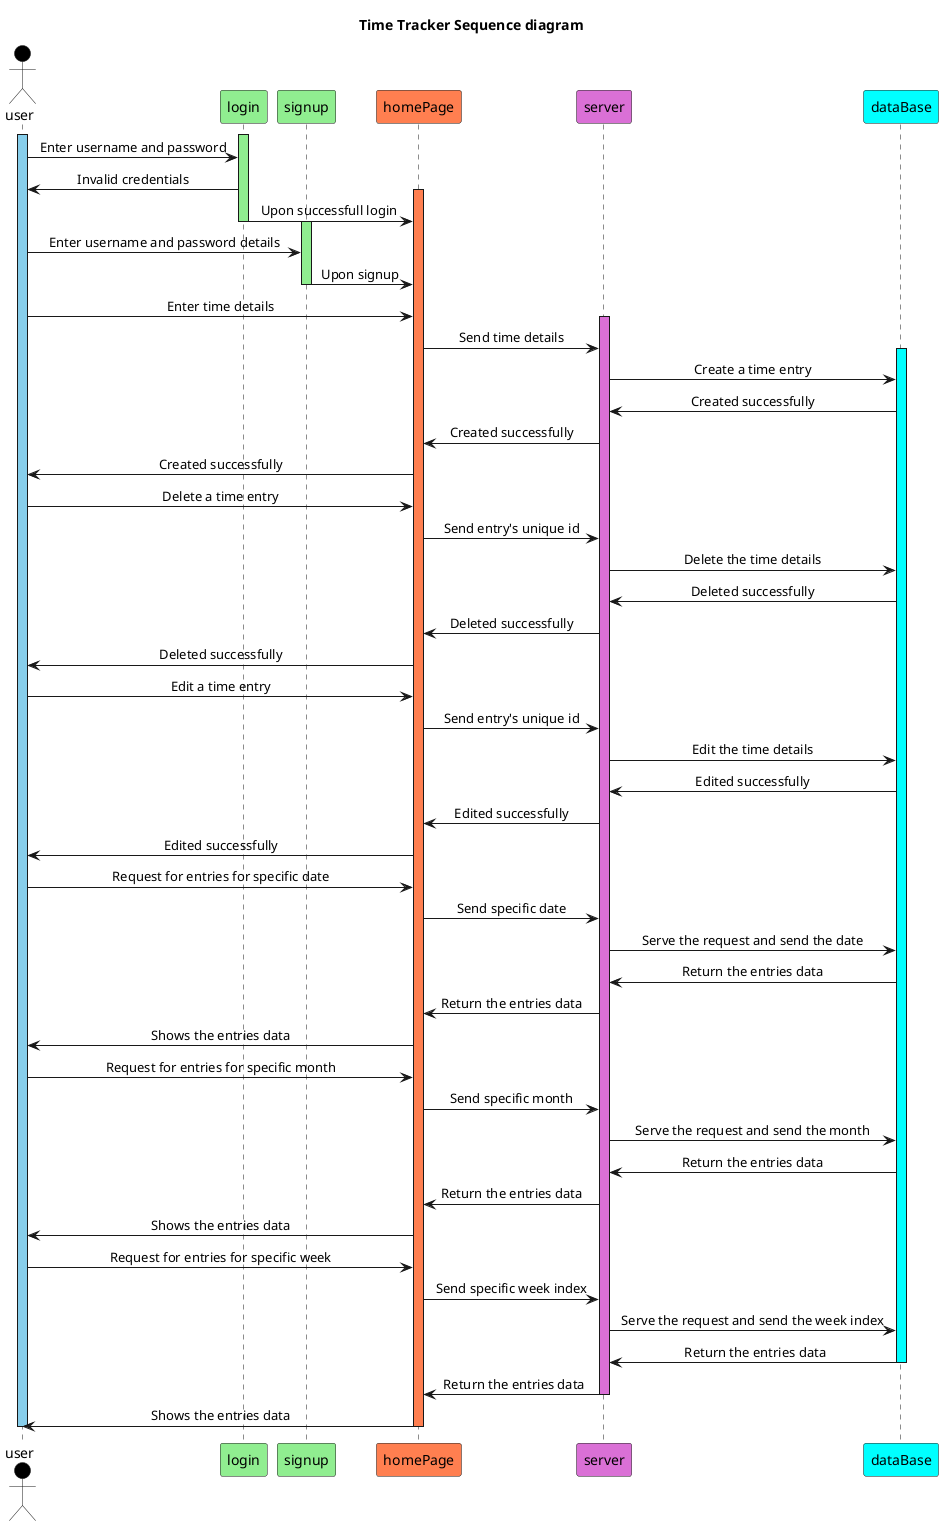 @startuml

title Time Tracker Sequence diagram
skinparam sequenceMessageAlign center

actor user #Black

participant login #LightGreen
participant signup #LightGreen
participant homePage #Coral
participant server #Orchid
participant dataBase #Cyan

activate user #SkyBlue

' Login
activate login #LightGreen
user -> login : Enter username and password
login -> user :  Invalid credentials
activate homePage #Coral
login -> homePage : Upon successfull login
deactivate login

' Signup
activate signup #LightGreen
user -> signup : Enter username and password details
signup -> homePage : Upon signup
deactivate signup

' Create a time entry
user -> homePage : Enter time details
activate server #Orchid
homePage -> server : Send time details
activate dataBase #Cyan
server -> dataBase : Create a time entry

dataBase -> server : Created successfully
server -> homePage : Created successfully
homePage -> user : Created successfully

' Delete a time entry
user -> homePage : Delete a time entry
homePage -> server : Send entry's unique id
server -> dataBase : Delete the time details

dataBase -> server : Deleted successfully
server -> homePage : Deleted successfully
homePage -> user : Deleted successfully

' Edit a time entry
user -> homePage : Edit a time entry
homePage -> server : Send entry's unique id
server -> dataBase : Edit the time details

dataBase -> server : Edited successfully
server -> homePage : Edited successfully
homePage -> user : Edited successfully

' Get entries filtered by date
user -> homePage : Request for entries for specific date
homePage -> server : Send specific date
server -> dataBase : Serve the request and send the date

dataBase -> server : Return the entries data
server -> homePage : Return the entries data
homePage -> user : Shows the entries data

' Get entries filtered by particular month
user -> homePage : Request for entries for specific month
homePage -> server : Send specific month
server -> dataBase : Serve the request and send the month

dataBase -> server : Return the entries data
server -> homePage : Return the entries data
homePage -> user : Shows the entries data

' Get entries filtered by particular week
user -> homePage : Request for entries for specific week
homePage -> server : Send specific week index
server -> dataBase : Serve the request and send the week index

dataBase -> server : Return the entries data
deactivate dataBase
server -> homePage : Return the entries data
deactivate server
homePage -> user : Shows the entries data

deactivate homePage
deactivate user

@enduml
